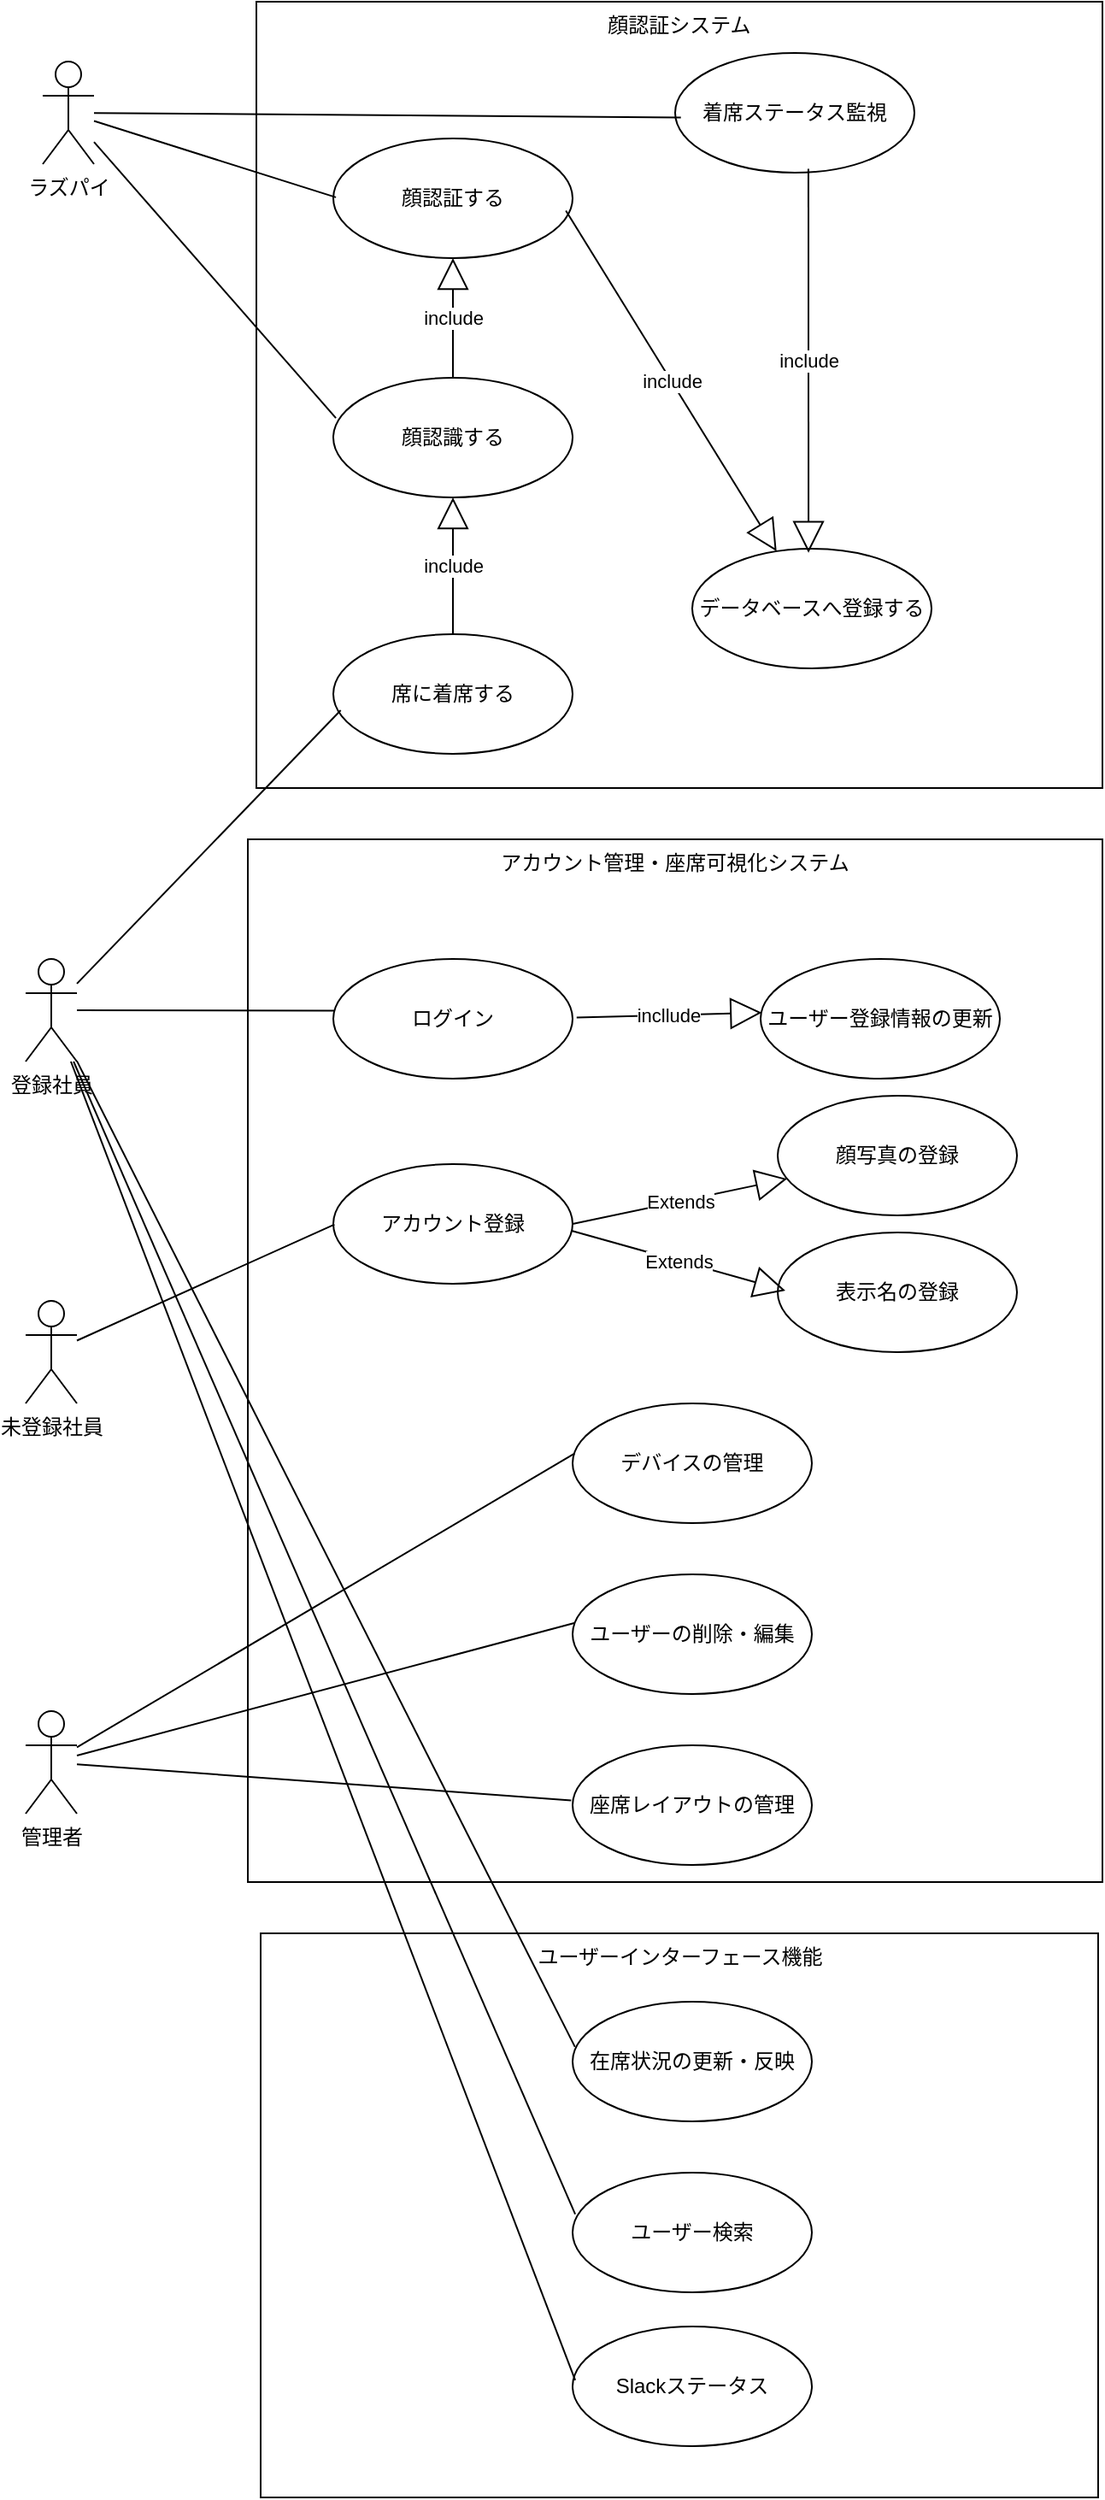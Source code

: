 <mxfile>
    <diagram id="m4gvS9HEE0zvsEXidqCv" name="ページ1">
        <mxGraphModel dx="3021" dy="1140" grid="1" gridSize="10" guides="1" tooltips="1" connect="0" arrows="1" fold="1" page="1" pageScale="1" pageWidth="900" pageHeight="1600" background="#ffffff" math="0" shadow="0">
            <root>
                <mxCell id="0"/>
                <mxCell id="1" parent="0"/>
                <mxCell id="2" value="顔認証システム" style="rounded=0;verticalAlign=top;labelBackgroundColor=none;whiteSpace=wrap;html=1;fillColor=none;" parent="1" vertex="1">
                    <mxGeometry x="255" y="270" width="495" height="460" as="geometry"/>
                </mxCell>
                <mxCell id="3" value="登録社員" style="shape=umlActor;verticalLabelPosition=bottom;verticalAlign=top;html=1;outlineConnect=0;" parent="1" vertex="1">
                    <mxGeometry x="120" y="830" width="30" height="60" as="geometry"/>
                </mxCell>
                <mxCell id="4" value="顔認識する" style="ellipse;whiteSpace=wrap;html=1;" parent="1" vertex="1">
                    <mxGeometry x="300" y="490" width="140" height="70" as="geometry"/>
                </mxCell>
                <mxCell id="5" value="顔認証する" style="ellipse;whiteSpace=wrap;html=1;" parent="1" vertex="1">
                    <mxGeometry x="300" y="350" width="140" height="70" as="geometry"/>
                </mxCell>
                <mxCell id="6" value="未登録社員" style="shape=umlActor;verticalLabelPosition=bottom;verticalAlign=top;html=1;outlineConnect=0;" parent="1" vertex="1">
                    <mxGeometry x="120" y="1030" width="30" height="60" as="geometry"/>
                </mxCell>
                <mxCell id="8" value="データベースへ登録する" style="ellipse;whiteSpace=wrap;html=1;" parent="1" vertex="1">
                    <mxGeometry x="510" y="590" width="140" height="70" as="geometry"/>
                </mxCell>
                <mxCell id="9" value="席に着席する" style="ellipse;whiteSpace=wrap;html=1;" parent="1" vertex="1">
                    <mxGeometry x="300" y="640" width="140" height="70" as="geometry"/>
                </mxCell>
                <mxCell id="11" value="include" style="endArrow=block;endSize=16;endFill=0;html=1;exitX=0.5;exitY=0;exitDx=0;exitDy=0;entryX=0.5;entryY=1;entryDx=0;entryDy=0;" parent="1" source="9" target="4" edge="1">
                    <mxGeometry width="160" relative="1" as="geometry">
                        <mxPoint x="300" y="570" as="sourcePoint"/>
                        <mxPoint x="460" y="570" as="targetPoint"/>
                    </mxGeometry>
                </mxCell>
                <mxCell id="13" value="include" style="endArrow=block;endSize=16;endFill=0;html=1;exitX=0.5;exitY=0;exitDx=0;exitDy=0;entryX=0.5;entryY=1;entryDx=0;entryDy=0;" parent="1" source="4" target="5" edge="1">
                    <mxGeometry width="160" relative="1" as="geometry">
                        <mxPoint x="330" y="590" as="sourcePoint"/>
                        <mxPoint x="372" y="531" as="targetPoint"/>
                    </mxGeometry>
                </mxCell>
                <mxCell id="14" value="着席ステータス監視" style="ellipse;whiteSpace=wrap;html=1;" parent="1" vertex="1">
                    <mxGeometry x="500" y="300" width="140" height="70" as="geometry"/>
                </mxCell>
                <mxCell id="15" value="アカウント管理・座席可視化システム" style="rounded=0;verticalAlign=top;labelBackgroundColor=none;whiteSpace=wrap;html=1;fillColor=none;" parent="1" vertex="1">
                    <mxGeometry x="250" y="760" width="500" height="610" as="geometry"/>
                </mxCell>
                <mxCell id="17" value="アカウント登録" style="ellipse;whiteSpace=wrap;html=1;" parent="1" vertex="1">
                    <mxGeometry x="300" y="950" width="140" height="70" as="geometry"/>
                </mxCell>
                <mxCell id="18" value="ログイン" style="ellipse;whiteSpace=wrap;html=1;" parent="1" vertex="1">
                    <mxGeometry x="300" y="830" width="140" height="70" as="geometry"/>
                </mxCell>
                <mxCell id="19" value="顔写真の登録" style="ellipse;whiteSpace=wrap;html=1;" parent="1" vertex="1">
                    <mxGeometry x="560" y="910" width="140" height="70" as="geometry"/>
                </mxCell>
                <mxCell id="20" value="表示名の登録" style="ellipse;whiteSpace=wrap;html=1;" parent="1" vertex="1">
                    <mxGeometry x="560" y="990" width="140" height="70" as="geometry"/>
                </mxCell>
                <mxCell id="22" value="管理者" style="shape=umlActor;verticalLabelPosition=bottom;verticalAlign=top;html=1;outlineConnect=0;" parent="1" vertex="1">
                    <mxGeometry x="120" y="1270" width="30" height="60" as="geometry"/>
                </mxCell>
                <mxCell id="23" value="Extends" style="endArrow=block;endSize=16;endFill=0;html=1;exitX=1;exitY=0.5;exitDx=0;exitDy=0;" parent="1" source="17" target="19" edge="1">
                    <mxGeometry width="160" relative="1" as="geometry">
                        <mxPoint x="320" y="890" as="sourcePoint"/>
                        <mxPoint x="480" y="890" as="targetPoint"/>
                    </mxGeometry>
                </mxCell>
                <mxCell id="26" value="Extends" style="endArrow=block;endSize=16;endFill=0;html=1;exitX=0.996;exitY=0.557;exitDx=0;exitDy=0;entryX=0.032;entryY=0.486;entryDx=0;entryDy=0;entryPerimeter=0;exitPerimeter=0;" parent="1" source="17" target="20" edge="1">
                    <mxGeometry width="160" relative="1" as="geometry">
                        <mxPoint x="440" y="905" as="sourcePoint"/>
                        <mxPoint x="553" y="945" as="targetPoint"/>
                    </mxGeometry>
                </mxCell>
                <mxCell id="27" value="ユーザー登録情報の更新" style="ellipse;whiteSpace=wrap;html=1;" parent="1" vertex="1">
                    <mxGeometry x="550" y="830" width="140" height="70" as="geometry"/>
                </mxCell>
                <mxCell id="28" value="" style="endArrow=none;html=1;entryX=0.031;entryY=0.636;entryDx=0;entryDy=0;entryPerimeter=0;" parent="1" source="3" target="9" edge="1">
                    <mxGeometry width="50" height="50" relative="1" as="geometry">
                        <mxPoint x="510" y="570" as="sourcePoint"/>
                        <mxPoint x="560" y="520" as="targetPoint"/>
                    </mxGeometry>
                </mxCell>
                <mxCell id="29" value="デバイスの管理" style="ellipse;whiteSpace=wrap;html=1;" parent="1" vertex="1">
                    <mxGeometry x="440" y="1090" width="140" height="70" as="geometry"/>
                </mxCell>
                <mxCell id="32" value="include" style="endArrow=block;endSize=16;endFill=0;html=1;exitX=0.972;exitY=0.603;exitDx=0;exitDy=0;exitPerimeter=0;" parent="1" target="8" edge="1" source="5">
                    <mxGeometry width="160" relative="1" as="geometry">
                        <mxPoint x="440" y="281" as="sourcePoint"/>
                        <mxPoint x="380" y="313" as="targetPoint"/>
                    </mxGeometry>
                </mxCell>
                <mxCell id="38" value="ユーザーの削除・編集" style="ellipse;whiteSpace=wrap;html=1;" parent="1" vertex="1">
                    <mxGeometry x="440" y="1190" width="140" height="70" as="geometry"/>
                </mxCell>
                <mxCell id="41" value="incllude" style="endArrow=block;endSize=16;endFill=0;html=1;exitX=1.017;exitY=0.49;exitDx=0;exitDy=0;entryX=0.005;entryY=0.449;entryDx=0;entryDy=0;entryPerimeter=0;exitPerimeter=0;" parent="1" source="18" target="27" edge="1">
                    <mxGeometry width="160" relative="1" as="geometry">
                        <mxPoint x="375" y="935" as="sourcePoint"/>
                        <mxPoint x="480" y="1080" as="targetPoint"/>
                    </mxGeometry>
                </mxCell>
                <mxCell id="42" value="" style="endArrow=none;html=1;entryX=0.005;entryY=0.432;entryDx=0;entryDy=0;entryPerimeter=0;" parent="1" source="3" target="18" edge="1">
                    <mxGeometry width="50" height="50" relative="1" as="geometry">
                        <mxPoint x="150" y="690" as="sourcePoint"/>
                        <mxPoint x="312" y="550" as="targetPoint"/>
                    </mxGeometry>
                </mxCell>
                <mxCell id="43" value="" style="endArrow=none;html=1;entryX=0.005;entryY=0.504;entryDx=0;entryDy=0;entryPerimeter=0;" parent="1" source="6" target="17" edge="1">
                    <mxGeometry width="50" height="50" relative="1" as="geometry">
                        <mxPoint x="170" y="706" as="sourcePoint"/>
                        <mxPoint x="322" y="560" as="targetPoint"/>
                    </mxGeometry>
                </mxCell>
                <mxCell id="44" value="ラズパイ" style="shape=umlActor;verticalLabelPosition=bottom;verticalAlign=top;html=1;outlineConnect=0;" parent="1" vertex="1">
                    <mxGeometry x="130" y="305" width="30" height="60" as="geometry"/>
                </mxCell>
                <mxCell id="45" value="" style="endArrow=none;html=1;entryX=0.024;entryY=0.54;entryDx=0;entryDy=0;entryPerimeter=0;" parent="1" source="44" target="14" edge="1">
                    <mxGeometry width="50" height="50" relative="1" as="geometry">
                        <mxPoint x="148" y="356" as="sourcePoint"/>
                        <mxPoint x="300" y="210" as="targetPoint"/>
                        <Array as="points"/>
                    </mxGeometry>
                </mxCell>
                <mxCell id="46" value="" style="endArrow=none;html=1;entryX=0.011;entryY=0.336;entryDx=0;entryDy=0;entryPerimeter=0;" parent="1" source="44" target="4" edge="1">
                    <mxGeometry width="50" height="50" relative="1" as="geometry">
                        <mxPoint x="170" y="249" as="sourcePoint"/>
                        <mxPoint x="493" y="228" as="targetPoint"/>
                    </mxGeometry>
                </mxCell>
                <mxCell id="47" value="" style="endArrow=none;html=1;entryX=0.011;entryY=0.492;entryDx=0;entryDy=0;entryPerimeter=0;" parent="1" source="44" target="5" edge="1">
                    <mxGeometry width="50" height="50" relative="1" as="geometry">
                        <mxPoint x="160" y="240" as="sourcePoint"/>
                        <mxPoint x="312" y="406" as="targetPoint"/>
                    </mxGeometry>
                </mxCell>
                <mxCell id="52" value="" style="endArrow=none;html=1;entryX=0.008;entryY=0.419;entryDx=0;entryDy=0;entryPerimeter=0;" parent="1" source="22" target="29" edge="1">
                    <mxGeometry width="50" height="50" relative="1" as="geometry">
                        <mxPoint x="160" y="756" as="sourcePoint"/>
                        <mxPoint x="301" y="1000" as="targetPoint"/>
                    </mxGeometry>
                </mxCell>
                <mxCell id="53" value="" style="endArrow=none;html=1;entryX=0.01;entryY=0.405;entryDx=0;entryDy=0;entryPerimeter=0;" parent="1" source="22" target="38" edge="1">
                    <mxGeometry width="50" height="50" relative="1" as="geometry">
                        <mxPoint x="170" y="1220" as="sourcePoint"/>
                        <mxPoint x="315" y="1227" as="targetPoint"/>
                    </mxGeometry>
                </mxCell>
                <mxCell id="54" value="include" style="endArrow=block;endSize=16;endFill=0;html=1;exitX=0.557;exitY=0.968;exitDx=0;exitDy=0;exitPerimeter=0;entryX=0.486;entryY=0.034;entryDx=0;entryDy=0;entryPerimeter=0;" parent="1" source="14" target="8" edge="1">
                    <mxGeometry width="160" relative="1" as="geometry">
                        <mxPoint x="450" y="291" as="sourcePoint"/>
                        <mxPoint x="522" y="330" as="targetPoint"/>
                    </mxGeometry>
                </mxCell>
                <mxCell id="69" value="ユーザーインターフェース機能" style="rounded=0;verticalAlign=top;labelBackgroundColor=none;whiteSpace=wrap;html=1;fillColor=none;" vertex="1" parent="1">
                    <mxGeometry x="257.5" y="1400" width="490" height="330" as="geometry"/>
                </mxCell>
                <mxCell id="70" value="在席状況の更新・反映" style="ellipse;whiteSpace=wrap;html=1;" vertex="1" parent="1">
                    <mxGeometry x="440" y="1440" width="140" height="70" as="geometry"/>
                </mxCell>
                <mxCell id="71" value="ユーザー検索" style="ellipse;whiteSpace=wrap;html=1;" vertex="1" parent="1">
                    <mxGeometry x="440" y="1540" width="140" height="70" as="geometry"/>
                </mxCell>
                <mxCell id="73" value="座席レイアウトの管理" style="ellipse;whiteSpace=wrap;html=1;" vertex="1" parent="1">
                    <mxGeometry x="440" y="1290" width="140" height="70" as="geometry"/>
                </mxCell>
                <mxCell id="74" value="" style="endArrow=none;html=1;entryX=-0.006;entryY=0.46;entryDx=0;entryDy=0;entryPerimeter=0;" edge="1" parent="1" source="22" target="73">
                    <mxGeometry width="50" height="50" relative="1" as="geometry">
                        <mxPoint x="160" y="1306" as="sourcePoint"/>
                        <mxPoint x="451" y="1228" as="targetPoint"/>
                    </mxGeometry>
                </mxCell>
                <mxCell id="75" value="Slackステータス" style="ellipse;whiteSpace=wrap;html=1;" vertex="1" parent="1">
                    <mxGeometry x="440" y="1630" width="140" height="70" as="geometry"/>
                </mxCell>
                <mxCell id="77" value="" style="endArrow=none;html=1;entryX=0.01;entryY=0.378;entryDx=0;entryDy=0;entryPerimeter=0;" edge="1" parent="1" source="3" target="70">
                    <mxGeometry width="50" height="50" relative="1" as="geometry">
                        <mxPoint x="160" y="870" as="sourcePoint"/>
                        <mxPoint x="311" y="870" as="targetPoint"/>
                    </mxGeometry>
                </mxCell>
                <mxCell id="80" value="" style="endArrow=none;html=1;entryX=0.011;entryY=0.347;entryDx=0;entryDy=0;entryPerimeter=0;" edge="1" parent="1" source="3" target="71">
                    <mxGeometry width="50" height="50" relative="1" as="geometry">
                        <mxPoint x="160" y="900" as="sourcePoint"/>
                        <mxPoint x="451" y="1476" as="targetPoint"/>
                    </mxGeometry>
                </mxCell>
                <mxCell id="81" value="" style="endArrow=none;html=1;entryX=0.011;entryY=0.449;entryDx=0;entryDy=0;entryPerimeter=0;" edge="1" parent="1" source="3" target="75">
                    <mxGeometry width="50" height="50" relative="1" as="geometry">
                        <mxPoint x="158" y="900" as="sourcePoint"/>
                        <mxPoint x="452" y="1574" as="targetPoint"/>
                    </mxGeometry>
                </mxCell>
            </root>
        </mxGraphModel>
    </diagram>
</mxfile>